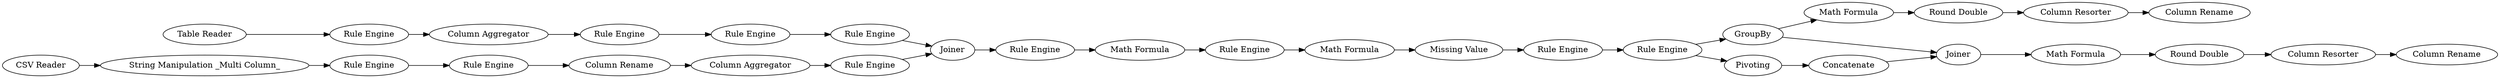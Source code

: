 digraph {
	"9093367212377646415_1043" [label="Rule Engine"]
	"9093367212377646415_1403" [label="Rule Engine"]
	"9093367212377646415_2160" [label="Table Reader"]
	"9093367212377646415_1863" [label="Rule Engine"]
	"9093367212377646415_2166" [label=GroupBy]
	"9093367212377646415_1879" [label="Missing Value"]
	"9093367212377646415_2177" [label="Column Aggregator"]
	"9093367212377646415_1878" [label="Rule Engine"]
	"9093367212377646415_2170" [label="Math Formula"]
	"9093367212377646415_1042" [label="Rule Engine"]
	"9093367212377646415_1877" [label="Column Aggregator"]
	"9093367212377646415_1415" [label="CSV Reader"]
	"9093367212377646415_2171" [label="Round Double"]
	"9093367212377646415_2180" [label="Column Resorter"]
	"9093367212377646415_1044" [label="String Manipulation _Multi Column_"]
	"9093367212377646415_2173" [label="Round Double"]
	"9093367212377646415_2176" [label="Rule Engine"]
	"9093367212377646415_2178" [label="Column Rename"]
	"9093367212377646415_2175" [label="Rule Engine"]
	"9093367212377646415_2167" [label=Concatenate]
	"9093367212377646415_2027" [label="Rule Engine"]
	"9093367212377646415_1864" [label="Math Formula"]
	"9093367212377646415_1981" [label="Rule Engine"]
	"9093367212377646415_2169" [label="Column Resorter"]
	"9093367212377646415_1876" [label=Joiner]
	"9093367212377646415_1401" [label="Column Rename"]
	"9093367212377646415_1980" [label="Rule Engine"]
	"9093367212377646415_2165" [label=Pivoting]
	"9093367212377646415_2164" [label="Rule Engine"]
	"9093367212377646415_2168" [label=Joiner]
	"9093367212377646415_2172" [label="Math Formula"]
	"9093367212377646415_1982" [label="Math Formula"]
	"9093367212377646415_2179" [label="Column Rename"]
	"9093367212377646415_2165" -> "9093367212377646415_2167"
	"9093367212377646415_2176" -> "9093367212377646415_1877"
	"9093367212377646415_2160" -> "9093367212377646415_2176"
	"9093367212377646415_2170" -> "9093367212377646415_2171"
	"9093367212377646415_2027" -> "9093367212377646415_2166"
	"9093367212377646415_2173" -> "9093367212377646415_2180"
	"9093367212377646415_1878" -> "9093367212377646415_1863"
	"9093367212377646415_2168" -> "9093367212377646415_2170"
	"9093367212377646415_1863" -> "9093367212377646415_2175"
	"9093367212377646415_2171" -> "9093367212377646415_2169"
	"9093367212377646415_2180" -> "9093367212377646415_2179"
	"9093367212377646415_1044" -> "9093367212377646415_1042"
	"9093367212377646415_2175" -> "9093367212377646415_1876"
	"9093367212377646415_2169" -> "9093367212377646415_2178"
	"9093367212377646415_2027" -> "9093367212377646415_2165"
	"9093367212377646415_2167" -> "9093367212377646415_2168"
	"9093367212377646415_1042" -> "9093367212377646415_1043"
	"9093367212377646415_2166" -> "9093367212377646415_2172"
	"9093367212377646415_2164" -> "9093367212377646415_1864"
	"9093367212377646415_1981" -> "9093367212377646415_1982"
	"9093367212377646415_2172" -> "9093367212377646415_2173"
	"9093367212377646415_1403" -> "9093367212377646415_1876"
	"9093367212377646415_1043" -> "9093367212377646415_1401"
	"9093367212377646415_2177" -> "9093367212377646415_1403"
	"9093367212377646415_1876" -> "9093367212377646415_1981"
	"9093367212377646415_1864" -> "9093367212377646415_1879"
	"9093367212377646415_1401" -> "9093367212377646415_2177"
	"9093367212377646415_1415" -> "9093367212377646415_1044"
	"9093367212377646415_1980" -> "9093367212377646415_2027"
	"9093367212377646415_1982" -> "9093367212377646415_2164"
	"9093367212377646415_1877" -> "9093367212377646415_1878"
	"9093367212377646415_2166" -> "9093367212377646415_2168"
	"9093367212377646415_1879" -> "9093367212377646415_1980"
	rankdir=LR
}
